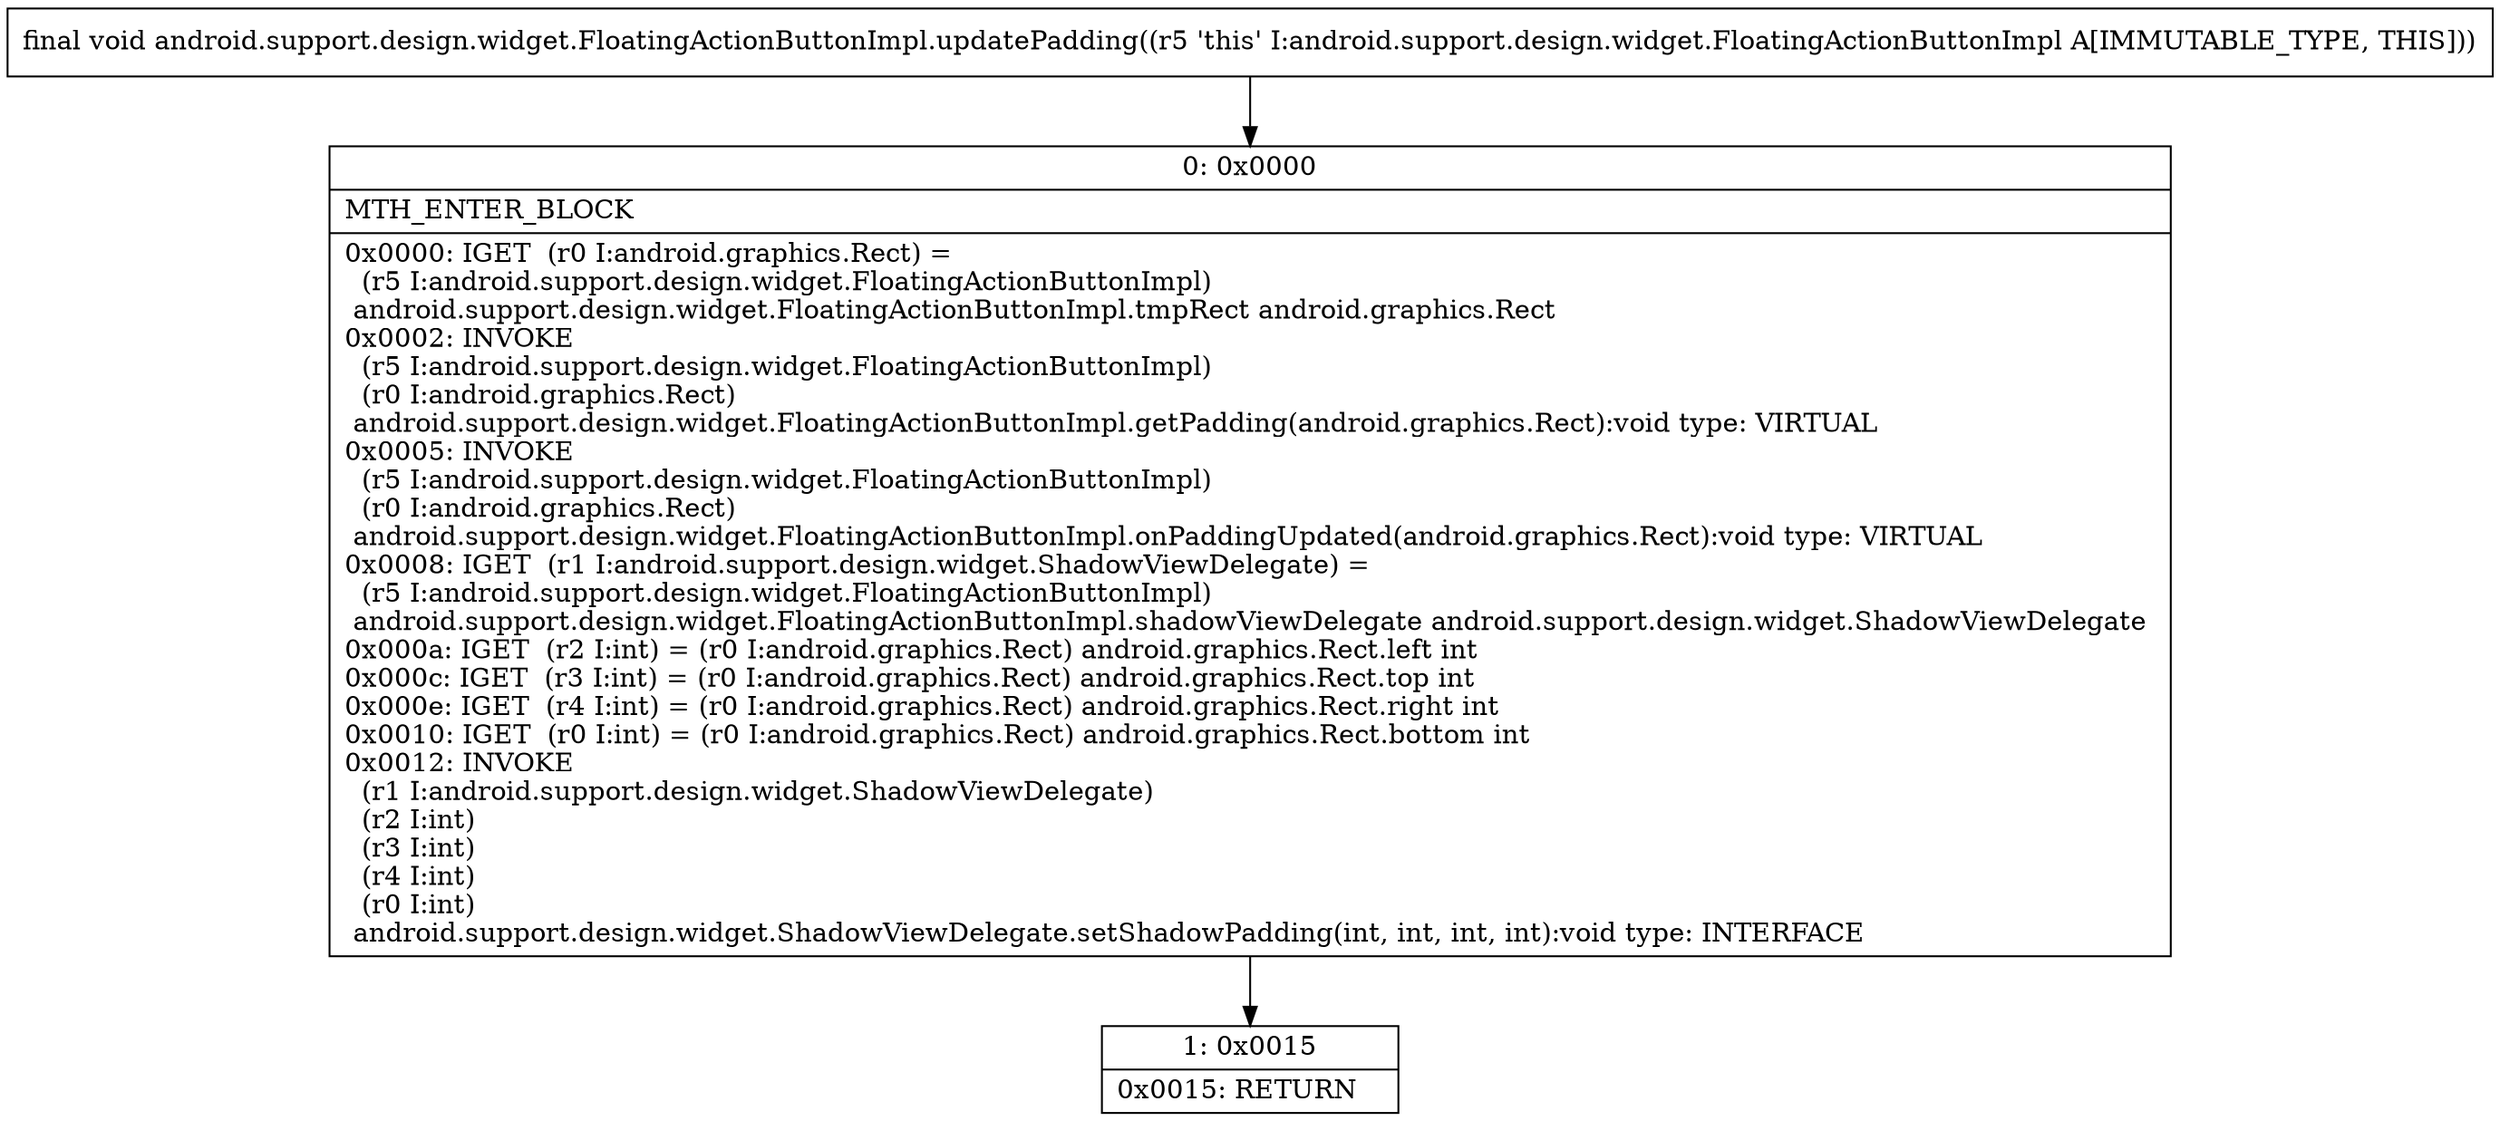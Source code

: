 digraph "CFG forandroid.support.design.widget.FloatingActionButtonImpl.updatePadding()V" {
Node_0 [shape=record,label="{0\:\ 0x0000|MTH_ENTER_BLOCK\l|0x0000: IGET  (r0 I:android.graphics.Rect) = \l  (r5 I:android.support.design.widget.FloatingActionButtonImpl)\l android.support.design.widget.FloatingActionButtonImpl.tmpRect android.graphics.Rect \l0x0002: INVOKE  \l  (r5 I:android.support.design.widget.FloatingActionButtonImpl)\l  (r0 I:android.graphics.Rect)\l android.support.design.widget.FloatingActionButtonImpl.getPadding(android.graphics.Rect):void type: VIRTUAL \l0x0005: INVOKE  \l  (r5 I:android.support.design.widget.FloatingActionButtonImpl)\l  (r0 I:android.graphics.Rect)\l android.support.design.widget.FloatingActionButtonImpl.onPaddingUpdated(android.graphics.Rect):void type: VIRTUAL \l0x0008: IGET  (r1 I:android.support.design.widget.ShadowViewDelegate) = \l  (r5 I:android.support.design.widget.FloatingActionButtonImpl)\l android.support.design.widget.FloatingActionButtonImpl.shadowViewDelegate android.support.design.widget.ShadowViewDelegate \l0x000a: IGET  (r2 I:int) = (r0 I:android.graphics.Rect) android.graphics.Rect.left int \l0x000c: IGET  (r3 I:int) = (r0 I:android.graphics.Rect) android.graphics.Rect.top int \l0x000e: IGET  (r4 I:int) = (r0 I:android.graphics.Rect) android.graphics.Rect.right int \l0x0010: IGET  (r0 I:int) = (r0 I:android.graphics.Rect) android.graphics.Rect.bottom int \l0x0012: INVOKE  \l  (r1 I:android.support.design.widget.ShadowViewDelegate)\l  (r2 I:int)\l  (r3 I:int)\l  (r4 I:int)\l  (r0 I:int)\l android.support.design.widget.ShadowViewDelegate.setShadowPadding(int, int, int, int):void type: INTERFACE \l}"];
Node_1 [shape=record,label="{1\:\ 0x0015|0x0015: RETURN   \l}"];
MethodNode[shape=record,label="{final void android.support.design.widget.FloatingActionButtonImpl.updatePadding((r5 'this' I:android.support.design.widget.FloatingActionButtonImpl A[IMMUTABLE_TYPE, THIS])) }"];
MethodNode -> Node_0;
Node_0 -> Node_1;
}

